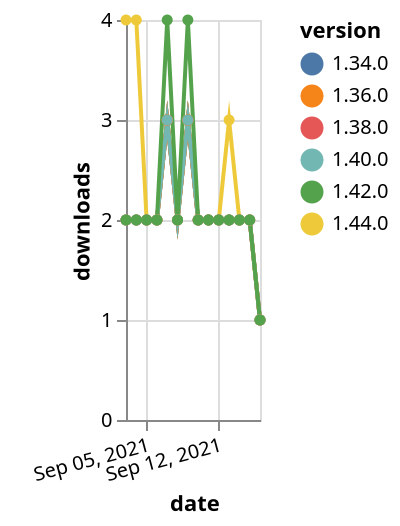 {"$schema": "https://vega.github.io/schema/vega-lite/v5.json", "description": "A simple bar chart with embedded data.", "data": {"values": [{"date": "2021-09-03", "total": 2036, "delta": 2, "version": "1.34.0"}, {"date": "2021-09-04", "total": 2038, "delta": 2, "version": "1.34.0"}, {"date": "2021-09-05", "total": 2040, "delta": 2, "version": "1.34.0"}, {"date": "2021-09-06", "total": 2042, "delta": 2, "version": "1.34.0"}, {"date": "2021-09-07", "total": 2045, "delta": 3, "version": "1.34.0"}, {"date": "2021-09-08", "total": 2047, "delta": 2, "version": "1.34.0"}, {"date": "2021-09-09", "total": 2050, "delta": 3, "version": "1.34.0"}, {"date": "2021-09-10", "total": 2052, "delta": 2, "version": "1.34.0"}, {"date": "2021-09-11", "total": 2054, "delta": 2, "version": "1.34.0"}, {"date": "2021-09-12", "total": 2056, "delta": 2, "version": "1.34.0"}, {"date": "2021-09-13", "total": 2058, "delta": 2, "version": "1.34.0"}, {"date": "2021-09-14", "total": 2060, "delta": 2, "version": "1.34.0"}, {"date": "2021-09-15", "total": 2062, "delta": 2, "version": "1.34.0"}, {"date": "2021-09-16", "total": 2063, "delta": 1, "version": "1.34.0"}, {"date": "2021-09-03", "total": 223, "delta": 4, "version": "1.44.0"}, {"date": "2021-09-04", "total": 227, "delta": 4, "version": "1.44.0"}, {"date": "2021-09-05", "total": 229, "delta": 2, "version": "1.44.0"}, {"date": "2021-09-06", "total": 231, "delta": 2, "version": "1.44.0"}, {"date": "2021-09-07", "total": 234, "delta": 3, "version": "1.44.0"}, {"date": "2021-09-08", "total": 236, "delta": 2, "version": "1.44.0"}, {"date": "2021-09-09", "total": 239, "delta": 3, "version": "1.44.0"}, {"date": "2021-09-10", "total": 241, "delta": 2, "version": "1.44.0"}, {"date": "2021-09-11", "total": 243, "delta": 2, "version": "1.44.0"}, {"date": "2021-09-12", "total": 245, "delta": 2, "version": "1.44.0"}, {"date": "2021-09-13", "total": 248, "delta": 3, "version": "1.44.0"}, {"date": "2021-09-14", "total": 250, "delta": 2, "version": "1.44.0"}, {"date": "2021-09-15", "total": 252, "delta": 2, "version": "1.44.0"}, {"date": "2021-09-16", "total": 253, "delta": 1, "version": "1.44.0"}, {"date": "2021-09-03", "total": 1462, "delta": 2, "version": "1.38.0"}, {"date": "2021-09-04", "total": 1464, "delta": 2, "version": "1.38.0"}, {"date": "2021-09-05", "total": 1466, "delta": 2, "version": "1.38.0"}, {"date": "2021-09-06", "total": 1468, "delta": 2, "version": "1.38.0"}, {"date": "2021-09-07", "total": 1471, "delta": 3, "version": "1.38.0"}, {"date": "2021-09-08", "total": 1473, "delta": 2, "version": "1.38.0"}, {"date": "2021-09-09", "total": 1476, "delta": 3, "version": "1.38.0"}, {"date": "2021-09-10", "total": 1478, "delta": 2, "version": "1.38.0"}, {"date": "2021-09-11", "total": 1480, "delta": 2, "version": "1.38.0"}, {"date": "2021-09-12", "total": 1482, "delta": 2, "version": "1.38.0"}, {"date": "2021-09-13", "total": 1484, "delta": 2, "version": "1.38.0"}, {"date": "2021-09-14", "total": 1486, "delta": 2, "version": "1.38.0"}, {"date": "2021-09-15", "total": 1488, "delta": 2, "version": "1.38.0"}, {"date": "2021-09-16", "total": 1489, "delta": 1, "version": "1.38.0"}, {"date": "2021-09-03", "total": 1849, "delta": 2, "version": "1.36.0"}, {"date": "2021-09-04", "total": 1851, "delta": 2, "version": "1.36.0"}, {"date": "2021-09-05", "total": 1853, "delta": 2, "version": "1.36.0"}, {"date": "2021-09-06", "total": 1855, "delta": 2, "version": "1.36.0"}, {"date": "2021-09-07", "total": 1858, "delta": 3, "version": "1.36.0"}, {"date": "2021-09-08", "total": 1860, "delta": 2, "version": "1.36.0"}, {"date": "2021-09-09", "total": 1863, "delta": 3, "version": "1.36.0"}, {"date": "2021-09-10", "total": 1865, "delta": 2, "version": "1.36.0"}, {"date": "2021-09-11", "total": 1867, "delta": 2, "version": "1.36.0"}, {"date": "2021-09-12", "total": 1869, "delta": 2, "version": "1.36.0"}, {"date": "2021-09-13", "total": 1871, "delta": 2, "version": "1.36.0"}, {"date": "2021-09-14", "total": 1873, "delta": 2, "version": "1.36.0"}, {"date": "2021-09-15", "total": 1875, "delta": 2, "version": "1.36.0"}, {"date": "2021-09-16", "total": 1876, "delta": 1, "version": "1.36.0"}, {"date": "2021-09-03", "total": 991, "delta": 2, "version": "1.40.0"}, {"date": "2021-09-04", "total": 993, "delta": 2, "version": "1.40.0"}, {"date": "2021-09-05", "total": 995, "delta": 2, "version": "1.40.0"}, {"date": "2021-09-06", "total": 997, "delta": 2, "version": "1.40.0"}, {"date": "2021-09-07", "total": 1000, "delta": 3, "version": "1.40.0"}, {"date": "2021-09-08", "total": 1002, "delta": 2, "version": "1.40.0"}, {"date": "2021-09-09", "total": 1005, "delta": 3, "version": "1.40.0"}, {"date": "2021-09-10", "total": 1007, "delta": 2, "version": "1.40.0"}, {"date": "2021-09-11", "total": 1009, "delta": 2, "version": "1.40.0"}, {"date": "2021-09-12", "total": 1011, "delta": 2, "version": "1.40.0"}, {"date": "2021-09-13", "total": 1013, "delta": 2, "version": "1.40.0"}, {"date": "2021-09-14", "total": 1015, "delta": 2, "version": "1.40.0"}, {"date": "2021-09-15", "total": 1017, "delta": 2, "version": "1.40.0"}, {"date": "2021-09-16", "total": 1018, "delta": 1, "version": "1.40.0"}, {"date": "2021-09-03", "total": 702, "delta": 2, "version": "1.42.0"}, {"date": "2021-09-04", "total": 704, "delta": 2, "version": "1.42.0"}, {"date": "2021-09-05", "total": 706, "delta": 2, "version": "1.42.0"}, {"date": "2021-09-06", "total": 708, "delta": 2, "version": "1.42.0"}, {"date": "2021-09-07", "total": 712, "delta": 4, "version": "1.42.0"}, {"date": "2021-09-08", "total": 714, "delta": 2, "version": "1.42.0"}, {"date": "2021-09-09", "total": 718, "delta": 4, "version": "1.42.0"}, {"date": "2021-09-10", "total": 720, "delta": 2, "version": "1.42.0"}, {"date": "2021-09-11", "total": 722, "delta": 2, "version": "1.42.0"}, {"date": "2021-09-12", "total": 724, "delta": 2, "version": "1.42.0"}, {"date": "2021-09-13", "total": 726, "delta": 2, "version": "1.42.0"}, {"date": "2021-09-14", "total": 728, "delta": 2, "version": "1.42.0"}, {"date": "2021-09-15", "total": 730, "delta": 2, "version": "1.42.0"}, {"date": "2021-09-16", "total": 731, "delta": 1, "version": "1.42.0"}]}, "width": "container", "mark": {"type": "line", "point": {"filled": true}}, "encoding": {"x": {"field": "date", "type": "temporal", "timeUnit": "yearmonthdate", "title": "date", "axis": {"labelAngle": -15}}, "y": {"field": "delta", "type": "quantitative", "title": "downloads"}, "color": {"field": "version", "type": "nominal"}, "tooltip": {"field": "delta"}}}